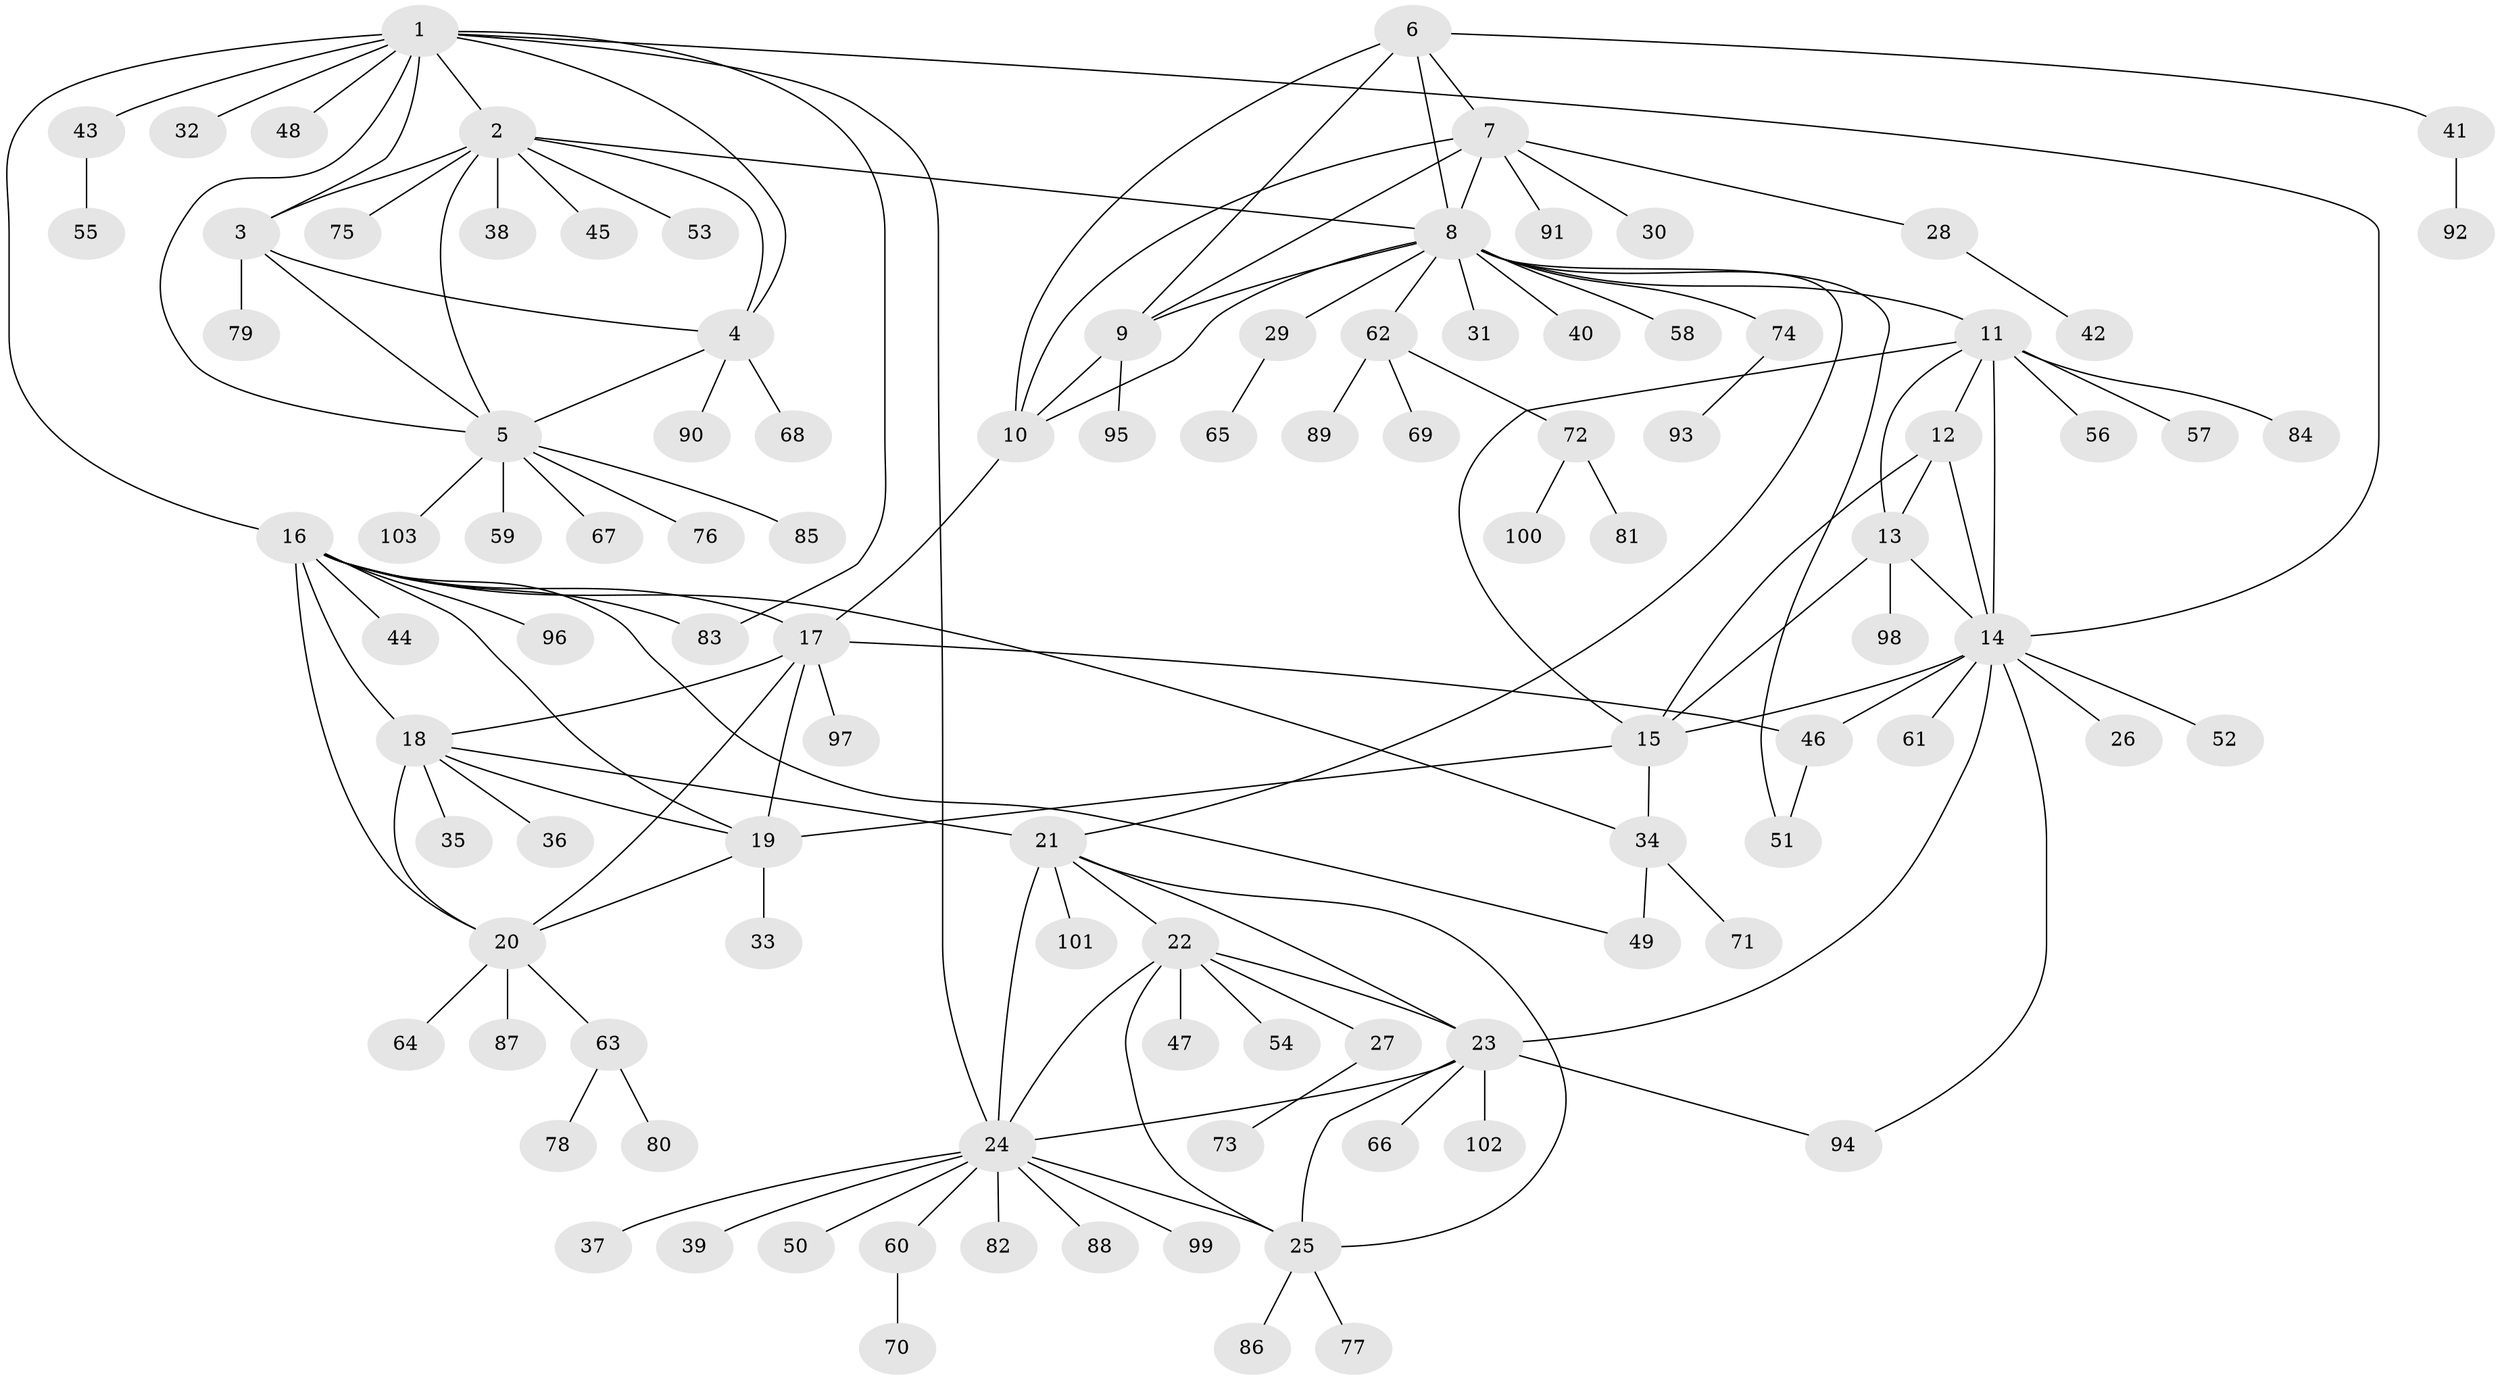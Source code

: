 // Generated by graph-tools (version 1.1) at 2025/02/03/09/25 03:02:36]
// undirected, 103 vertices, 144 edges
graph export_dot {
graph [start="1"]
  node [color=gray90,style=filled];
  1;
  2;
  3;
  4;
  5;
  6;
  7;
  8;
  9;
  10;
  11;
  12;
  13;
  14;
  15;
  16;
  17;
  18;
  19;
  20;
  21;
  22;
  23;
  24;
  25;
  26;
  27;
  28;
  29;
  30;
  31;
  32;
  33;
  34;
  35;
  36;
  37;
  38;
  39;
  40;
  41;
  42;
  43;
  44;
  45;
  46;
  47;
  48;
  49;
  50;
  51;
  52;
  53;
  54;
  55;
  56;
  57;
  58;
  59;
  60;
  61;
  62;
  63;
  64;
  65;
  66;
  67;
  68;
  69;
  70;
  71;
  72;
  73;
  74;
  75;
  76;
  77;
  78;
  79;
  80;
  81;
  82;
  83;
  84;
  85;
  86;
  87;
  88;
  89;
  90;
  91;
  92;
  93;
  94;
  95;
  96;
  97;
  98;
  99;
  100;
  101;
  102;
  103;
  1 -- 2;
  1 -- 3;
  1 -- 4;
  1 -- 5;
  1 -- 14;
  1 -- 16;
  1 -- 24;
  1 -- 32;
  1 -- 43;
  1 -- 48;
  1 -- 83;
  2 -- 3;
  2 -- 4;
  2 -- 5;
  2 -- 8;
  2 -- 38;
  2 -- 45;
  2 -- 53;
  2 -- 75;
  3 -- 4;
  3 -- 5;
  3 -- 79;
  4 -- 5;
  4 -- 68;
  4 -- 90;
  5 -- 59;
  5 -- 67;
  5 -- 76;
  5 -- 85;
  5 -- 103;
  6 -- 7;
  6 -- 8;
  6 -- 9;
  6 -- 10;
  6 -- 41;
  7 -- 8;
  7 -- 9;
  7 -- 10;
  7 -- 28;
  7 -- 30;
  7 -- 91;
  8 -- 9;
  8 -- 10;
  8 -- 11;
  8 -- 21;
  8 -- 29;
  8 -- 31;
  8 -- 40;
  8 -- 51;
  8 -- 58;
  8 -- 62;
  8 -- 74;
  9 -- 10;
  9 -- 95;
  10 -- 17;
  11 -- 12;
  11 -- 13;
  11 -- 14;
  11 -- 15;
  11 -- 56;
  11 -- 57;
  11 -- 84;
  12 -- 13;
  12 -- 14;
  12 -- 15;
  13 -- 14;
  13 -- 15;
  13 -- 98;
  14 -- 15;
  14 -- 23;
  14 -- 26;
  14 -- 46;
  14 -- 52;
  14 -- 61;
  14 -- 94;
  15 -- 19;
  15 -- 34;
  16 -- 17;
  16 -- 18;
  16 -- 19;
  16 -- 20;
  16 -- 34;
  16 -- 44;
  16 -- 49;
  16 -- 83;
  16 -- 96;
  17 -- 18;
  17 -- 19;
  17 -- 20;
  17 -- 46;
  17 -- 97;
  18 -- 19;
  18 -- 20;
  18 -- 21;
  18 -- 35;
  18 -- 36;
  19 -- 20;
  19 -- 33;
  20 -- 63;
  20 -- 64;
  20 -- 87;
  21 -- 22;
  21 -- 23;
  21 -- 24;
  21 -- 25;
  21 -- 101;
  22 -- 23;
  22 -- 24;
  22 -- 25;
  22 -- 27;
  22 -- 47;
  22 -- 54;
  23 -- 24;
  23 -- 25;
  23 -- 66;
  23 -- 94;
  23 -- 102;
  24 -- 25;
  24 -- 37;
  24 -- 39;
  24 -- 50;
  24 -- 60;
  24 -- 82;
  24 -- 88;
  24 -- 99;
  25 -- 77;
  25 -- 86;
  27 -- 73;
  28 -- 42;
  29 -- 65;
  34 -- 49;
  34 -- 71;
  41 -- 92;
  43 -- 55;
  46 -- 51;
  60 -- 70;
  62 -- 69;
  62 -- 72;
  62 -- 89;
  63 -- 78;
  63 -- 80;
  72 -- 81;
  72 -- 100;
  74 -- 93;
}
